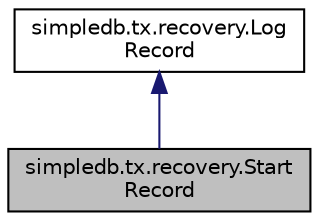 digraph "simpledb.tx.recovery.StartRecord"
{
  edge [fontname="Helvetica",fontsize="10",labelfontname="Helvetica",labelfontsize="10"];
  node [fontname="Helvetica",fontsize="10",shape=record];
  Node2 [label="simpledb.tx.recovery.Start\lRecord",height=0.2,width=0.4,color="black", fillcolor="grey75", style="filled", fontcolor="black"];
  Node3 -> Node2 [dir="back",color="midnightblue",fontsize="10",style="solid",fontname="Helvetica"];
  Node3 [label="simpledb.tx.recovery.Log\lRecord",height=0.2,width=0.4,color="black", fillcolor="white", style="filled",URL="$interfacesimpledb_1_1tx_1_1recovery_1_1LogRecord.html"];
}

